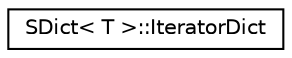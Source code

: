 digraph "Graphical Class Hierarchy"
{
 // INTERACTIVE_SVG=YES
 // LATEX_PDF_SIZE
  edge [fontname="Helvetica",fontsize="10",labelfontname="Helvetica",labelfontsize="10"];
  node [fontname="Helvetica",fontsize="10",shape=record];
  rankdir="LR";
  Node0 [label="SDict\< T \>::IteratorDict",height=0.2,width=0.4,color="black", fillcolor="white", style="filled",URL="$dd/d70/class_s_dict_1_1_iterator_dict.html",tooltip=" "];
}
